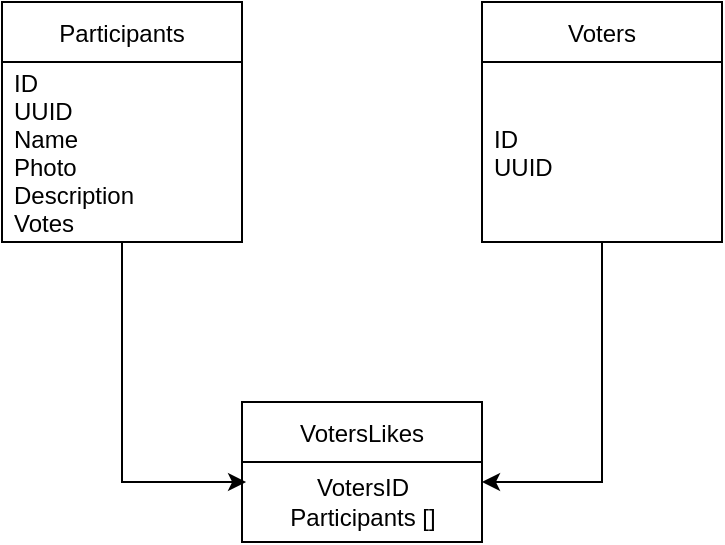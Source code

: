 <mxfile version="20.2.5" type="github">
  <diagram id="3Alk2RVXmN2B8XhZHWVM" name="Page-1">
    <mxGraphModel dx="954" dy="909" grid="1" gridSize="10" guides="1" tooltips="1" connect="1" arrows="1" fold="1" page="1" pageScale="1" pageWidth="100" pageHeight="200" math="0" shadow="0">
      <root>
        <mxCell id="0" />
        <mxCell id="1" parent="0" />
        <mxCell id="3iEPJrljxBUCEeqsXuZt-4" value="Participants" style="swimlane;fontStyle=0;childLayout=stackLayout;horizontal=1;startSize=30;horizontalStack=0;resizeParent=1;resizeParentMax=0;resizeLast=0;collapsible=1;marginBottom=0;" vertex="1" parent="1">
          <mxGeometry x="60" y="270" width="120" height="120" as="geometry" />
        </mxCell>
        <mxCell id="3iEPJrljxBUCEeqsXuZt-5" value="ID&#xa;UUID&#xa;Name&#xa;Photo&#xa;Description&#xa;Votes" style="text;strokeColor=none;fillColor=none;align=left;verticalAlign=middle;spacingLeft=4;spacingRight=4;overflow=hidden;points=[[0,0.5],[1,0.5]];portConstraint=eastwest;rotatable=0;" vertex="1" parent="3iEPJrljxBUCEeqsXuZt-4">
          <mxGeometry y="30" width="120" height="90" as="geometry" />
        </mxCell>
        <mxCell id="3iEPJrljxBUCEeqsXuZt-8" value="Voters" style="swimlane;fontStyle=0;childLayout=stackLayout;horizontal=1;startSize=30;horizontalStack=0;resizeParent=1;resizeParentMax=0;resizeLast=0;collapsible=1;marginBottom=0;" vertex="1" parent="1">
          <mxGeometry x="300" y="270" width="120" height="120" as="geometry" />
        </mxCell>
        <mxCell id="3iEPJrljxBUCEeqsXuZt-9" value="ID&#xa;UUID" style="text;strokeColor=none;fillColor=none;align=left;verticalAlign=middle;spacingLeft=4;spacingRight=4;overflow=hidden;points=[[0,0.5],[1,0.5]];portConstraint=eastwest;rotatable=0;" vertex="1" parent="3iEPJrljxBUCEeqsXuZt-8">
          <mxGeometry y="30" width="120" height="90" as="geometry" />
        </mxCell>
        <mxCell id="3iEPJrljxBUCEeqsXuZt-13" value="VotersLikes" style="swimlane;fontStyle=0;childLayout=stackLayout;horizontal=1;startSize=30;horizontalStack=0;resizeParent=1;resizeParentMax=0;resizeLast=0;collapsible=1;marginBottom=0;" vertex="1" parent="1">
          <mxGeometry x="180" y="470" width="120" height="70" as="geometry" />
        </mxCell>
        <mxCell id="3iEPJrljxBUCEeqsXuZt-17" value="VotersID&lt;br&gt;Participants []" style="text;html=1;align=center;verticalAlign=middle;resizable=0;points=[];autosize=1;strokeColor=none;fillColor=none;" vertex="1" parent="3iEPJrljxBUCEeqsXuZt-13">
          <mxGeometry y="30" width="120" height="40" as="geometry" />
        </mxCell>
        <mxCell id="3iEPJrljxBUCEeqsXuZt-19" style="edgeStyle=orthogonalEdgeStyle;rounded=0;orthogonalLoop=1;jettySize=auto;html=1;" edge="1" parent="1" source="3iEPJrljxBUCEeqsXuZt-9">
          <mxGeometry relative="1" as="geometry">
            <mxPoint x="300" y="510" as="targetPoint" />
            <Array as="points">
              <mxPoint x="360" y="510" />
            </Array>
          </mxGeometry>
        </mxCell>
        <mxCell id="3iEPJrljxBUCEeqsXuZt-20" style="edgeStyle=orthogonalEdgeStyle;rounded=0;orthogonalLoop=1;jettySize=auto;html=1;entryX=0.017;entryY=0.25;entryDx=0;entryDy=0;entryPerimeter=0;" edge="1" parent="1" source="3iEPJrljxBUCEeqsXuZt-5" target="3iEPJrljxBUCEeqsXuZt-17">
          <mxGeometry relative="1" as="geometry">
            <mxPoint x="150" y="510" as="targetPoint" />
            <Array as="points">
              <mxPoint x="120" y="510" />
            </Array>
          </mxGeometry>
        </mxCell>
      </root>
    </mxGraphModel>
  </diagram>
</mxfile>
